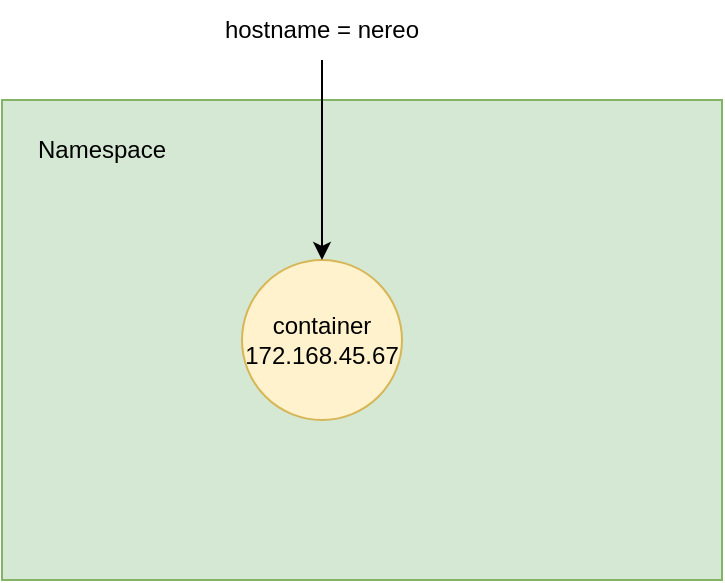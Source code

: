 <mxfile version="24.7.6">
  <diagram name="Página-1" id="-ve3qs-rPw2eTsOcBA0l">
    <mxGraphModel dx="1050" dy="522" grid="1" gridSize="10" guides="1" tooltips="1" connect="1" arrows="1" fold="1" page="1" pageScale="1" pageWidth="827" pageHeight="1169" math="0" shadow="0">
      <root>
        <mxCell id="0" />
        <mxCell id="1" parent="0" />
        <mxCell id="z1eZ4XK-8854BMvzhpKV-1" value="" style="rounded=0;whiteSpace=wrap;html=1;fillColor=#d5e8d4;strokeColor=#82b366;" parent="1" vertex="1">
          <mxGeometry x="110" y="160" width="360" height="240" as="geometry" />
        </mxCell>
        <mxCell id="z1eZ4XK-8854BMvzhpKV-2" value="container&lt;div&gt;172.168.45.67&lt;/div&gt;" style="ellipse;whiteSpace=wrap;html=1;aspect=fixed;fillColor=#fff2cc;strokeColor=#d6b656;" parent="1" vertex="1">
          <mxGeometry x="230" y="240" width="80" height="80" as="geometry" />
        </mxCell>
        <mxCell id="z1eZ4XK-8854BMvzhpKV-3" value="Namespace" style="text;html=1;align=center;verticalAlign=middle;whiteSpace=wrap;rounded=0;" parent="1" vertex="1">
          <mxGeometry x="130" y="170" width="60" height="30" as="geometry" />
        </mxCell>
        <mxCell id="z1eZ4XK-8854BMvzhpKV-6" style="edgeStyle=orthogonalEdgeStyle;rounded=0;orthogonalLoop=1;jettySize=auto;html=1;entryX=0.5;entryY=0;entryDx=0;entryDy=0;" parent="1" source="z1eZ4XK-8854BMvzhpKV-4" target="z1eZ4XK-8854BMvzhpKV-2" edge="1">
          <mxGeometry relative="1" as="geometry" />
        </mxCell>
        <mxCell id="z1eZ4XK-8854BMvzhpKV-4" value="hostname = nereo" style="text;html=1;align=center;verticalAlign=middle;whiteSpace=wrap;rounded=0;" parent="1" vertex="1">
          <mxGeometry x="220" y="110" width="100" height="30" as="geometry" />
        </mxCell>
      </root>
    </mxGraphModel>
  </diagram>
</mxfile>

